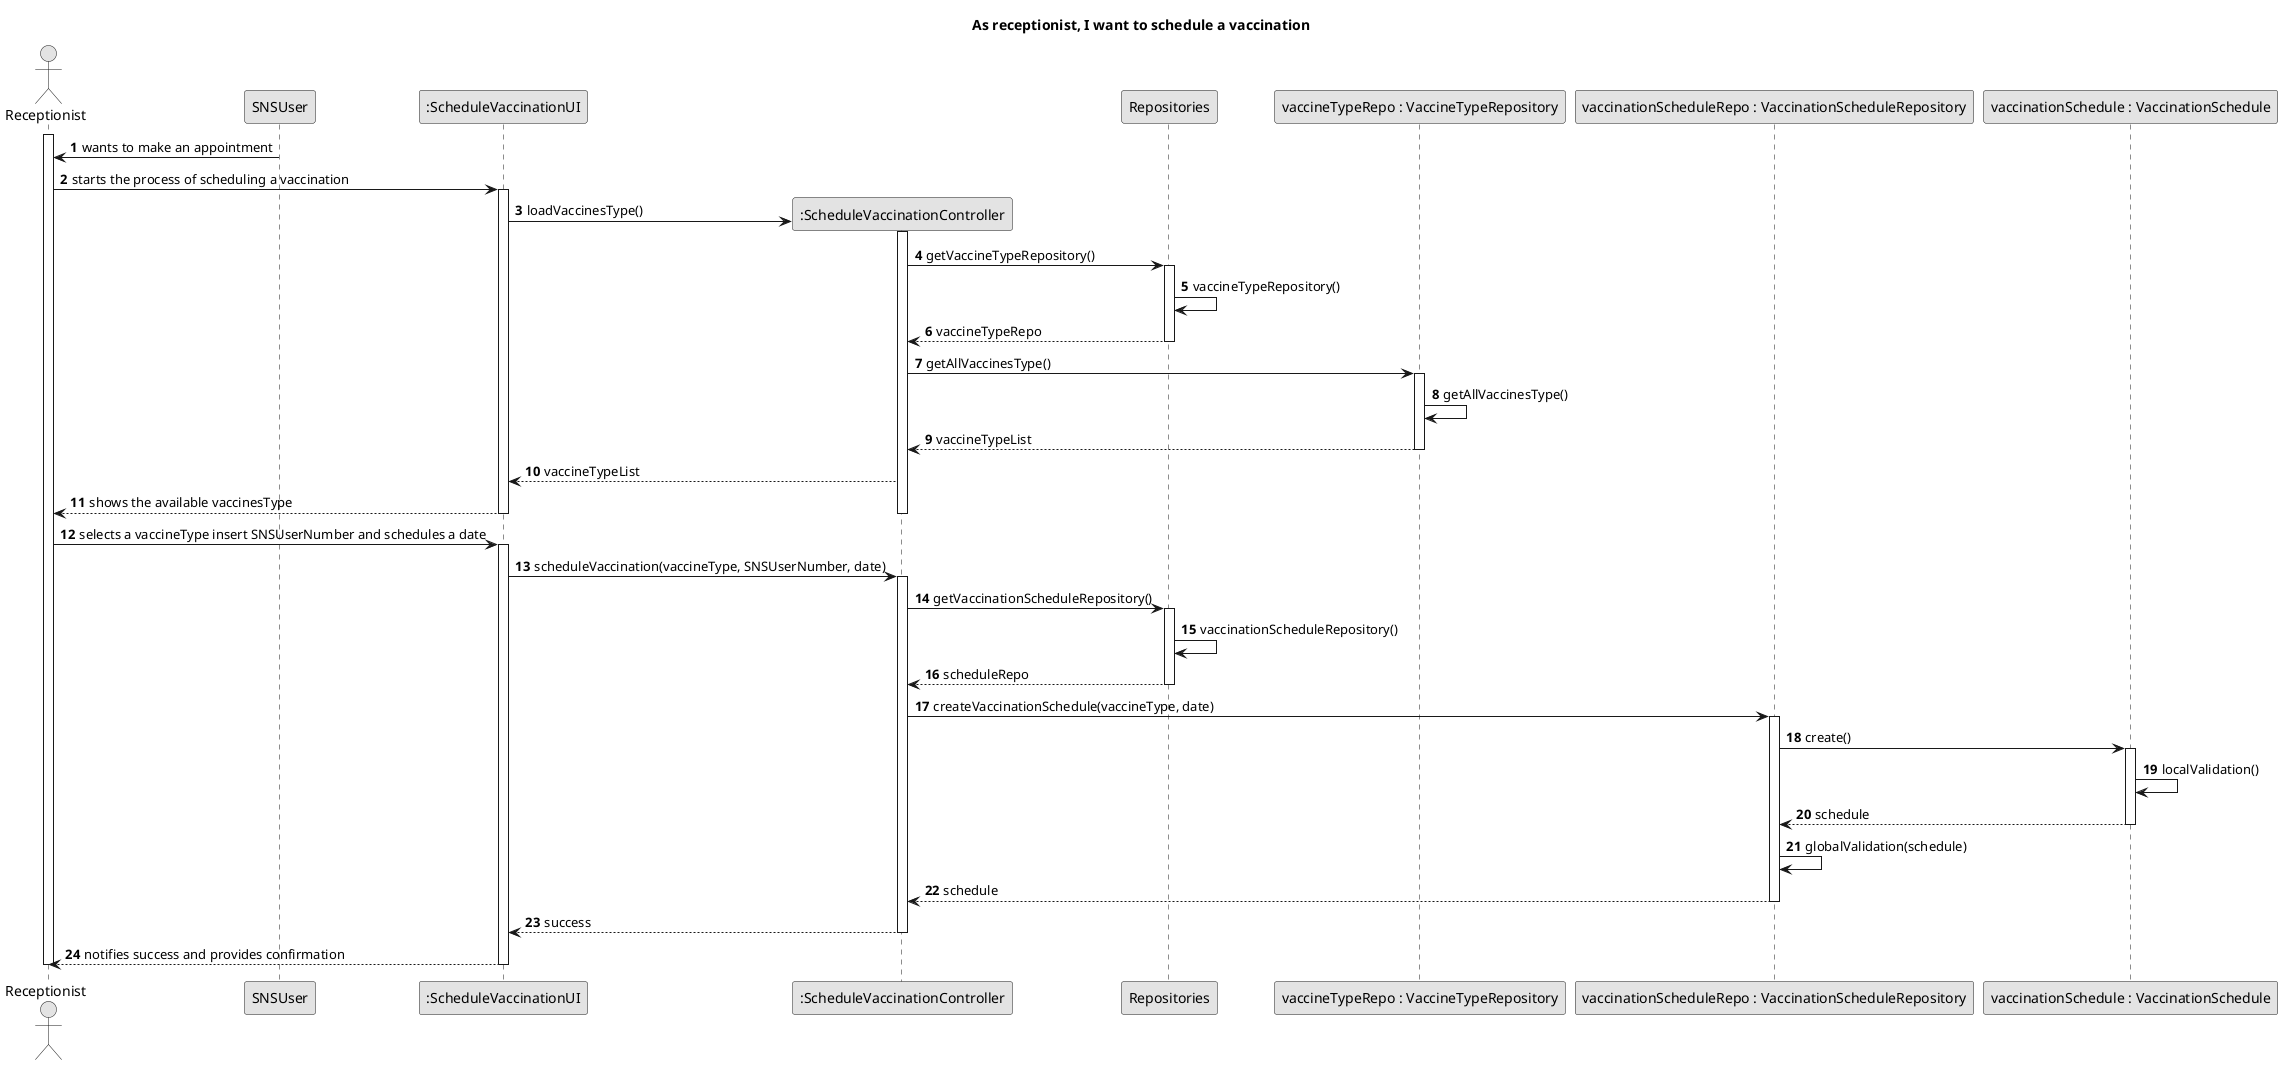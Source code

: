 @startuml
skinparam monochrome true
skinparam packageStyle rectangle
skinparam shadowing false

title As receptionist, I want to schedule a vaccination

autonumber

actor Receptionist
participant SNSUser
participant ":ScheduleVaccinationUI" as ui
participant ":ScheduleVaccinationController" as ctrl
participant Repositories
participant "vaccineTypeRepo : VaccineTypeRepository" as vaccineTypeRepo
participant "vaccinationScheduleRepo : VaccinationScheduleRepository" as scheduleRepo
participant "vaccinationSchedule : VaccinationSchedule" as schedule

activate Receptionist


    SNSUser-> Receptionist : wants to make an appointment
    Receptionist -> ui : starts the process of scheduling a vaccination
    activate ui
        ui -> ctrl** : loadVaccinesType()
        activate ctrl
            ctrl -> Repositories : getVaccineTypeRepository()
            activate Repositories
                Repositories -> Repositories : vaccineTypeRepository()
                Repositories --> ctrl : vaccineTypeRepo
            deactivate Repositories
            ctrl -> vaccineTypeRepo : getAllVaccinesType()
            activate vaccineTypeRepo
                vaccineTypeRepo -> vaccineTypeRepo : getAllVaccinesType()
                vaccineTypeRepo --> ctrl : vaccineTypeList
            deactivate vaccineTypeRepo
            ctrl --> ui : vaccineTypeList
            ui --> Receptionist : shows the available vaccinesType
        deactivate ctrl
    deactivate ui

    Receptionist -> ui : selects a vaccineType insert SNSUserNumber and schedules a date
    activate ui
        ui -> ctrl : scheduleVaccination(vaccineType, SNSUserNumber, date)
        activate ctrl
            ctrl -> Repositories : getVaccinationScheduleRepository()
            activate Repositories
                Repositories -> Repositories : vaccinationScheduleRepository()
                Repositories --> ctrl : scheduleRepo
            deactivate Repositories
            ctrl -> scheduleRepo : createVaccinationSchedule(vaccineType, date)
            activate scheduleRepo
                scheduleRepo -> schedule : create()

                activate schedule
                    schedule -> schedule : localValidation()
                    schedule --> scheduleRepo : schedule
                deactivate schedule
                scheduleRepo -> scheduleRepo : globalValidation(schedule)
                scheduleRepo --> ctrl : schedule
            deactivate scheduleRepo
            ctrl --> ui : success
        deactivate ctrl
        ui --> Receptionist : notifies success and provides confirmation
    deactivate ui

deactivate Receptionist

@enduml